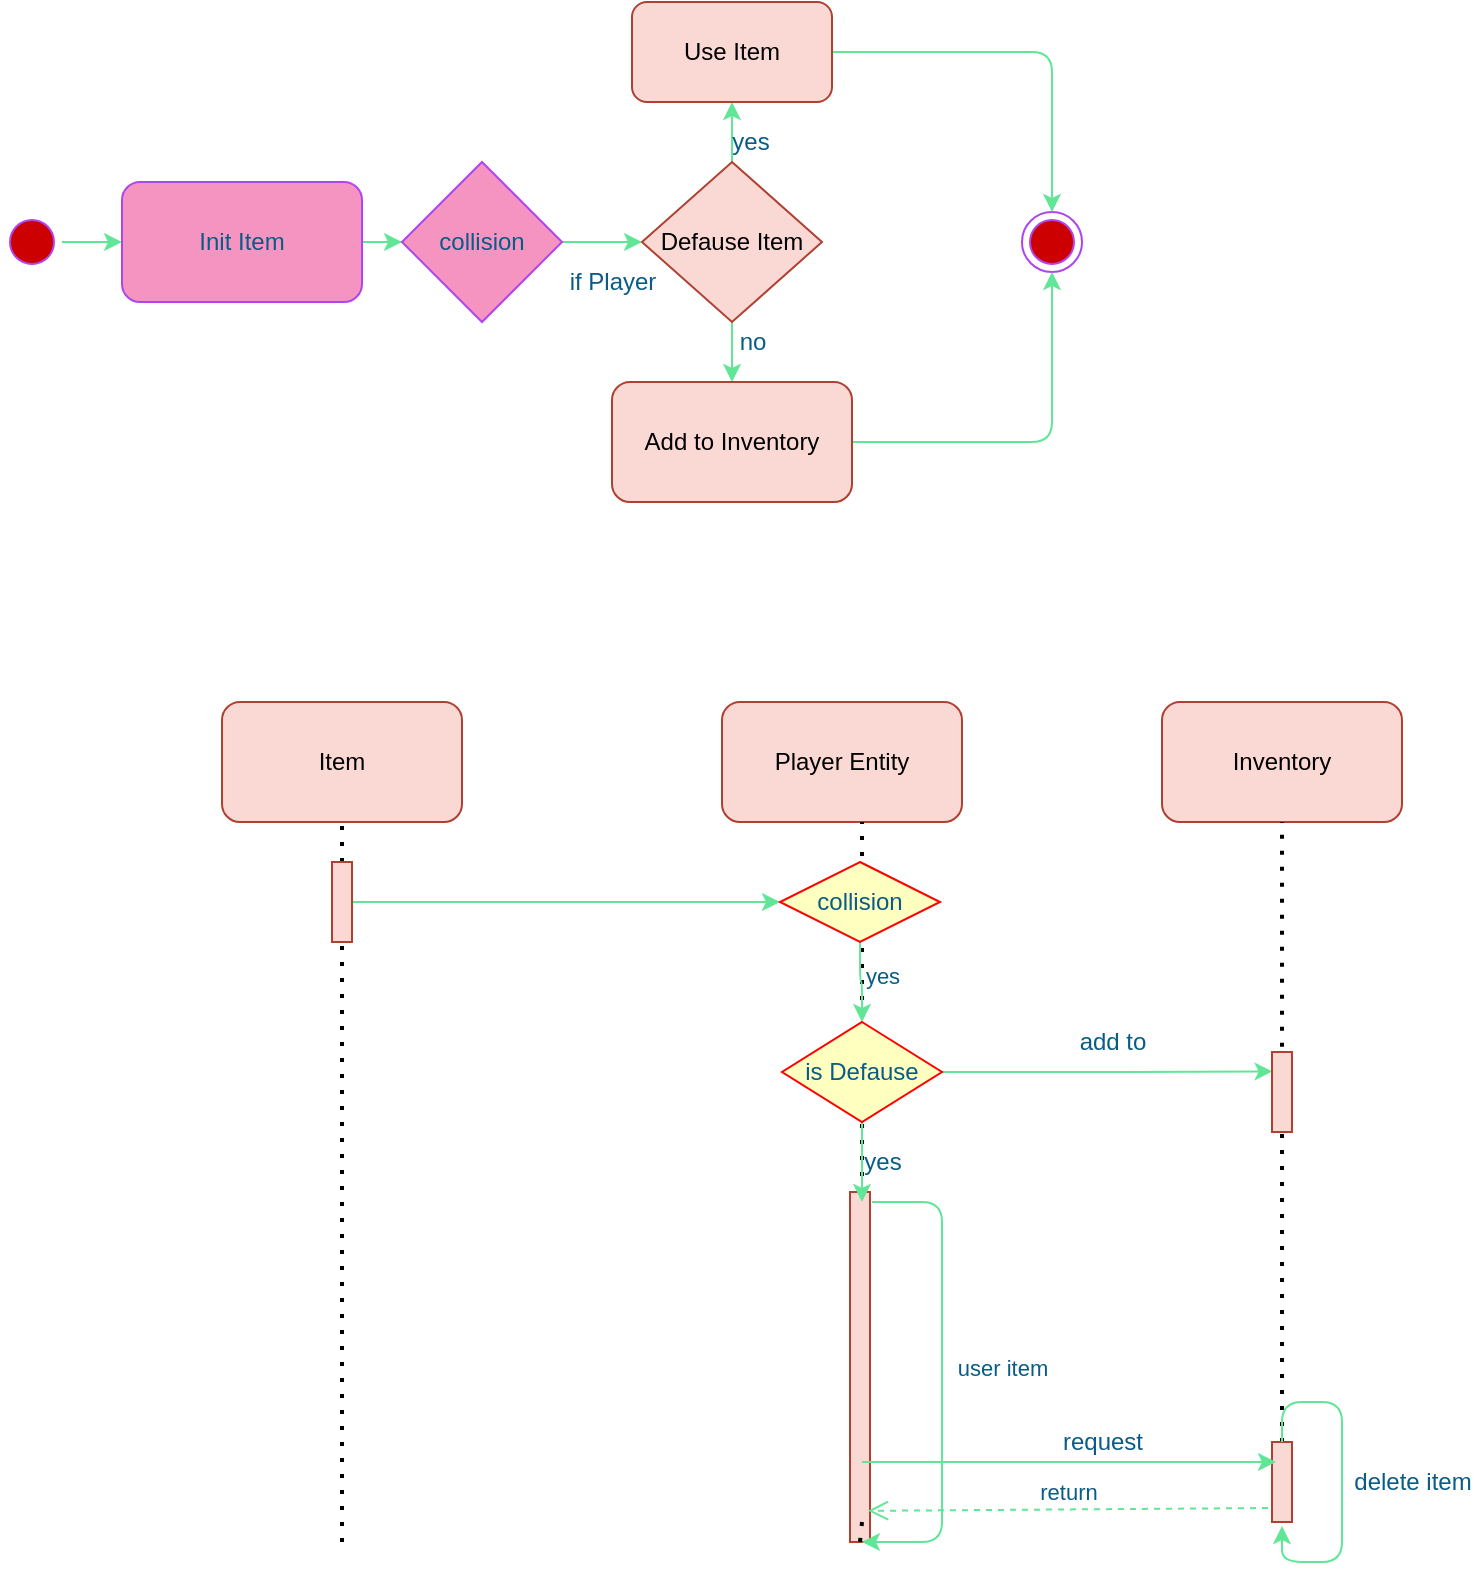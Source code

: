 <mxfile version="15.8.8" type="device"><diagram id="tLVaPFszf-zjxy-PTHWq" name="Page-1"><mxGraphModel dx="939" dy="1655" grid="1" gridSize="10" guides="1" tooltips="1" connect="1" arrows="1" fold="1" page="1" pageScale="1" pageWidth="827" pageHeight="1169" math="0" shadow="0"><root><mxCell id="0"/><mxCell id="1" parent="0"/><mxCell id="vrPNpA6Aoa4UBw4FASQv-43" style="edgeStyle=orthogonalEdgeStyle;curved=0;rounded=1;sketch=0;orthogonalLoop=1;jettySize=auto;html=1;entryX=0;entryY=0.5;entryDx=0;entryDy=0;fontColor=#095C86;strokeColor=#60E696;fillColor=#F694C1;" edge="1" parent="1" source="vrPNpA6Aoa4UBw4FASQv-1" target="vrPNpA6Aoa4UBw4FASQv-3"><mxGeometry relative="1" as="geometry"/></mxCell><mxCell id="vrPNpA6Aoa4UBw4FASQv-1" value="" style="ellipse;html=1;shape=startState;fillColor=#CC0000;strokeColor=#AF45ED;fontColor=#095C86;" vertex="1" parent="1"><mxGeometry x="30" y="95" width="30" height="30" as="geometry"/></mxCell><mxCell id="vrPNpA6Aoa4UBw4FASQv-5" style="edgeStyle=orthogonalEdgeStyle;rounded=0;orthogonalLoop=1;jettySize=auto;html=1;entryX=0;entryY=0.5;entryDx=0;entryDy=0;strokeColor=#60E696;fontColor=#095C86;" edge="1" parent="1" source="vrPNpA6Aoa4UBw4FASQv-3" target="vrPNpA6Aoa4UBw4FASQv-6"><mxGeometry relative="1" as="geometry"><mxPoint x="360" y="110" as="targetPoint"/></mxGeometry></mxCell><mxCell id="vrPNpA6Aoa4UBw4FASQv-3" value="Init Item" style="rounded=1;whiteSpace=wrap;html=1;fillColor=#F694C1;strokeColor=#AF45ED;fontColor=#095C86;" vertex="1" parent="1"><mxGeometry x="90" y="80" width="120" height="60" as="geometry"/></mxCell><mxCell id="vrPNpA6Aoa4UBw4FASQv-12" style="edgeStyle=orthogonalEdgeStyle;rounded=0;orthogonalLoop=1;jettySize=auto;html=1;entryX=0;entryY=0.5;entryDx=0;entryDy=0;strokeColor=#60E696;fontColor=#095C86;" edge="1" parent="1" source="vrPNpA6Aoa4UBw4FASQv-6" target="vrPNpA6Aoa4UBw4FASQv-35"><mxGeometry relative="1" as="geometry"><mxPoint x="374" y="220" as="targetPoint"/></mxGeometry></mxCell><mxCell id="vrPNpA6Aoa4UBw4FASQv-6" value="collision" style="rhombus;whiteSpace=wrap;html=1;fillColor=#F694C1;strokeColor=#AF45ED;fontColor=#095C86;" vertex="1" parent="1"><mxGeometry x="230" y="70" width="80" height="80" as="geometry"/></mxCell><mxCell id="vrPNpA6Aoa4UBw4FASQv-13" value="" style="ellipse;html=1;shape=endState;fillColor=#CC0000;strokeColor=#AF45ED;fontColor=#095C86;" vertex="1" parent="1"><mxGeometry x="540" y="95" width="30" height="30" as="geometry"/></mxCell><mxCell id="vrPNpA6Aoa4UBw4FASQv-14" value="if Player" style="text;html=1;align=center;verticalAlign=middle;resizable=0;points=[];autosize=1;strokeColor=none;fillColor=none;fontColor=#095C86;" vertex="1" parent="1"><mxGeometry x="305" y="120" width="60" height="20" as="geometry"/></mxCell><mxCell id="vrPNpA6Aoa4UBw4FASQv-17" value="Item" style="rounded=1;whiteSpace=wrap;html=1;sketch=0;strokeColor=#ae4132;fillColor=#fad9d5;" vertex="1" parent="1"><mxGeometry x="140" y="340" width="120" height="60" as="geometry"/></mxCell><mxCell id="vrPNpA6Aoa4UBw4FASQv-18" value="Player Entity" style="rounded=1;whiteSpace=wrap;html=1;sketch=0;strokeColor=#ae4132;fillColor=#fad9d5;" vertex="1" parent="1"><mxGeometry x="390" y="340" width="120" height="60" as="geometry"/></mxCell><mxCell id="vrPNpA6Aoa4UBw4FASQv-19" value="" style="endArrow=none;dashed=1;html=1;dashPattern=1 3;strokeWidth=2;rounded=1;sketch=0;fontColor=#095C86;fillColor=#F694C1;curved=0;entryX=0.5;entryY=1;entryDx=0;entryDy=0;startArrow=none;" edge="1" parent="1" source="vrPNpA6Aoa4UBw4FASQv-21" target="vrPNpA6Aoa4UBw4FASQv-17"><mxGeometry width="50" height="50" relative="1" as="geometry"><mxPoint x="200" y="760" as="sourcePoint"/><mxPoint x="210" y="420" as="targetPoint"/><Array as="points"/></mxGeometry></mxCell><mxCell id="vrPNpA6Aoa4UBw4FASQv-20" value="" style="endArrow=none;dashed=1;html=1;dashPattern=1 3;strokeWidth=2;rounded=1;sketch=0;fontColor=#095C86;fillColor=#F694C1;curved=0;entryX=0.5;entryY=1;entryDx=0;entryDy=0;startArrow=none;" edge="1" parent="1" source="vrPNpA6Aoa4UBw4FASQv-29"><mxGeometry width="50" height="50" relative="1" as="geometry"><mxPoint x="460" y="750" as="sourcePoint"/><mxPoint x="460" y="400" as="targetPoint"/></mxGeometry></mxCell><mxCell id="vrPNpA6Aoa4UBw4FASQv-28" style="edgeStyle=orthogonalEdgeStyle;curved=0;rounded=1;sketch=0;orthogonalLoop=1;jettySize=auto;html=1;fontColor=#095C86;strokeColor=#60E696;fillColor=#F694C1;" edge="1" parent="1" source="vrPNpA6Aoa4UBw4FASQv-21" target="vrPNpA6Aoa4UBw4FASQv-25"><mxGeometry relative="1" as="geometry"/></mxCell><mxCell id="vrPNpA6Aoa4UBw4FASQv-21" value="" style="html=1;points=[];perimeter=orthogonalPerimeter;rounded=0;sketch=0;strokeColor=#ae4132;fillColor=#fad9d5;" vertex="1" parent="1"><mxGeometry x="195" y="420" width="10" height="40" as="geometry"/></mxCell><mxCell id="vrPNpA6Aoa4UBw4FASQv-23" value="" style="endArrow=none;dashed=1;html=1;dashPattern=1 3;strokeWidth=2;rounded=1;sketch=0;fontColor=#095C86;fillColor=#F694C1;curved=0;entryX=0.5;entryY=1;entryDx=0;entryDy=0;" edge="1" parent="1" target="vrPNpA6Aoa4UBw4FASQv-21"><mxGeometry width="50" height="50" relative="1" as="geometry"><mxPoint x="200" y="760" as="sourcePoint"/><mxPoint x="200" y="400" as="targetPoint"/><Array as="points"><mxPoint x="200" y="730"/></Array></mxGeometry></mxCell><mxCell id="vrPNpA6Aoa4UBw4FASQv-60" style="edgeStyle=orthogonalEdgeStyle;curved=0;rounded=1;sketch=0;orthogonalLoop=1;jettySize=auto;html=1;entryX=0.5;entryY=0;entryDx=0;entryDy=0;fontColor=#095C86;strokeColor=#60E696;fillColor=#F694C1;" edge="1" parent="1" source="vrPNpA6Aoa4UBw4FASQv-25" target="vrPNpA6Aoa4UBw4FASQv-53"><mxGeometry relative="1" as="geometry"/></mxCell><mxCell id="vrPNpA6Aoa4UBw4FASQv-61" value="yes" style="edgeLabel;html=1;align=center;verticalAlign=middle;resizable=0;points=[];fontColor=#095C86;" vertex="1" connectable="0" parent="vrPNpA6Aoa4UBw4FASQv-60"><mxGeometry x="-0.19" y="1" relative="1" as="geometry"><mxPoint x="10" as="offset"/></mxGeometry></mxCell><mxCell id="vrPNpA6Aoa4UBw4FASQv-25" value="collision" style="rhombus;whiteSpace=wrap;html=1;fillColor=#ffffc0;strokeColor=#ff0000;rounded=0;sketch=0;fontColor=#095C86;" vertex="1" parent="1"><mxGeometry x="419" y="420" width="80" height="40" as="geometry"/></mxCell><mxCell id="vrPNpA6Aoa4UBw4FASQv-29" value="" style="html=1;points=[];perimeter=orthogonalPerimeter;rounded=0;sketch=0;strokeColor=#ae4132;fillColor=#fad9d5;" vertex="1" parent="1"><mxGeometry x="454" y="585" width="10" height="175" as="geometry"/></mxCell><mxCell id="vrPNpA6Aoa4UBw4FASQv-30" value="" style="endArrow=none;dashed=1;html=1;dashPattern=1 3;strokeWidth=2;rounded=1;sketch=0;fontColor=#095C86;fillColor=#F694C1;curved=0;entryX=0.5;entryY=1;entryDx=0;entryDy=0;" edge="1" parent="1" target="vrPNpA6Aoa4UBw4FASQv-29"><mxGeometry width="50" height="50" relative="1" as="geometry"><mxPoint x="460" y="750" as="sourcePoint"/><mxPoint x="460" y="400" as="targetPoint"/></mxGeometry></mxCell><mxCell id="vrPNpA6Aoa4UBw4FASQv-33" style="edgeStyle=orthogonalEdgeStyle;curved=0;rounded=1;sketch=0;orthogonalLoop=1;jettySize=auto;html=1;fontColor=#095C86;strokeColor=#60E696;fillColor=#F694C1;startArrow=none;" edge="1" parent="1"><mxGeometry relative="1" as="geometry"><mxPoint x="465" y="590" as="sourcePoint"/><mxPoint x="460" y="760" as="targetPoint"/><Array as="points"><mxPoint x="500" y="590"/><mxPoint x="500" y="760"/></Array></mxGeometry></mxCell><mxCell id="vrPNpA6Aoa4UBw4FASQv-34" value="user item" style="edgeLabel;html=1;align=center;verticalAlign=middle;resizable=0;points=[];fontColor=#095C86;" vertex="1" connectable="0" parent="vrPNpA6Aoa4UBw4FASQv-33"><mxGeometry x="0.45" y="4" relative="1" as="geometry"><mxPoint x="26" y="-60" as="offset"/></mxGeometry></mxCell><mxCell id="vrPNpA6Aoa4UBw4FASQv-44" style="edgeStyle=orthogonalEdgeStyle;curved=0;rounded=1;sketch=0;orthogonalLoop=1;jettySize=auto;html=1;fontColor=#095C86;strokeColor=#60E696;fillColor=#F694C1;" edge="1" parent="1" source="vrPNpA6Aoa4UBw4FASQv-35" target="vrPNpA6Aoa4UBw4FASQv-39"><mxGeometry relative="1" as="geometry"/></mxCell><mxCell id="vrPNpA6Aoa4UBw4FASQv-45" style="edgeStyle=orthogonalEdgeStyle;curved=0;rounded=1;sketch=0;orthogonalLoop=1;jettySize=auto;html=1;entryX=0.5;entryY=1;entryDx=0;entryDy=0;fontColor=#095C86;strokeColor=#60E696;fillColor=#F694C1;" edge="1" parent="1" source="vrPNpA6Aoa4UBw4FASQv-35" target="vrPNpA6Aoa4UBw4FASQv-37"><mxGeometry relative="1" as="geometry"/></mxCell><mxCell id="vrPNpA6Aoa4UBw4FASQv-35" value="Defause Item" style="rhombus;whiteSpace=wrap;html=1;rounded=0;sketch=0;strokeColor=#ae4132;fillColor=#fad9d5;" vertex="1" parent="1"><mxGeometry x="350" y="70" width="90" height="80" as="geometry"/></mxCell><mxCell id="vrPNpA6Aoa4UBw4FASQv-46" style="edgeStyle=orthogonalEdgeStyle;curved=0;rounded=1;sketch=0;orthogonalLoop=1;jettySize=auto;html=1;fontColor=#095C86;strokeColor=#60E696;fillColor=#F694C1;" edge="1" parent="1" source="vrPNpA6Aoa4UBw4FASQv-37" target="vrPNpA6Aoa4UBw4FASQv-13"><mxGeometry relative="1" as="geometry"><mxPoint x="520" y="15" as="targetPoint"/></mxGeometry></mxCell><mxCell id="vrPNpA6Aoa4UBw4FASQv-37" value="Use Item" style="rounded=1;whiteSpace=wrap;html=1;sketch=0;strokeColor=#ae4132;fillColor=#fad9d5;" vertex="1" parent="1"><mxGeometry x="345" y="-10" width="100" height="50" as="geometry"/></mxCell><mxCell id="vrPNpA6Aoa4UBw4FASQv-52" style="edgeStyle=orthogonalEdgeStyle;curved=0;rounded=1;sketch=0;orthogonalLoop=1;jettySize=auto;html=1;fontColor=#095C86;strokeColor=#60E696;fillColor=#F694C1;" edge="1" parent="1" source="vrPNpA6Aoa4UBw4FASQv-39" target="vrPNpA6Aoa4UBw4FASQv-13"><mxGeometry relative="1" as="geometry"/></mxCell><mxCell id="vrPNpA6Aoa4UBw4FASQv-39" value="Add to Inventory" style="rounded=1;whiteSpace=wrap;html=1;sketch=0;strokeColor=#ae4132;fillColor=#fad9d5;" vertex="1" parent="1"><mxGeometry x="335" y="180" width="120" height="60" as="geometry"/></mxCell><mxCell id="vrPNpA6Aoa4UBw4FASQv-47" value="yes" style="text;html=1;align=center;verticalAlign=middle;resizable=0;points=[];autosize=1;strokeColor=none;fillColor=none;fontColor=#095C86;" vertex="1" parent="1"><mxGeometry x="389" y="50" width="30" height="20" as="geometry"/></mxCell><mxCell id="vrPNpA6Aoa4UBw4FASQv-48" value="no" style="text;html=1;align=center;verticalAlign=middle;resizable=0;points=[];autosize=1;strokeColor=none;fillColor=none;fontColor=#095C86;" vertex="1" parent="1"><mxGeometry x="390" y="150" width="30" height="20" as="geometry"/></mxCell><mxCell id="vrPNpA6Aoa4UBw4FASQv-63" style="edgeStyle=orthogonalEdgeStyle;curved=0;rounded=1;sketch=0;orthogonalLoop=1;jettySize=auto;html=1;fontColor=#095C86;strokeColor=#60E696;fillColor=#F694C1;" edge="1" parent="1" source="vrPNpA6Aoa4UBw4FASQv-53"><mxGeometry relative="1" as="geometry"><mxPoint x="460" y="590" as="targetPoint"/></mxGeometry></mxCell><mxCell id="vrPNpA6Aoa4UBw4FASQv-65" style="edgeStyle=orthogonalEdgeStyle;curved=0;rounded=1;sketch=0;orthogonalLoop=1;jettySize=auto;html=1;fontColor=#095C86;strokeColor=#60E696;fillColor=#F694C1;entryX=0.029;entryY=0.243;entryDx=0;entryDy=0;entryPerimeter=0;" edge="1" parent="1" source="vrPNpA6Aoa4UBw4FASQv-53" target="vrPNpA6Aoa4UBw4FASQv-67"><mxGeometry relative="1" as="geometry"><mxPoint x="660" y="525" as="targetPoint"/></mxGeometry></mxCell><mxCell id="vrPNpA6Aoa4UBw4FASQv-53" value="is Defause" style="rhombus;whiteSpace=wrap;html=1;fillColor=#ffffc0;strokeColor=#ff0000;rounded=0;sketch=0;fontColor=#095C86;" vertex="1" parent="1"><mxGeometry x="420" y="500" width="80" height="50" as="geometry"/></mxCell><mxCell id="vrPNpA6Aoa4UBw4FASQv-62" value="Inventory" style="rounded=1;whiteSpace=wrap;html=1;sketch=0;strokeColor=#ae4132;fillColor=#fad9d5;" vertex="1" parent="1"><mxGeometry x="610" y="340" width="120" height="60" as="geometry"/></mxCell><mxCell id="vrPNpA6Aoa4UBw4FASQv-64" value="yes" style="text;html=1;align=center;verticalAlign=middle;resizable=0;points=[];autosize=1;strokeColor=none;fillColor=none;fontColor=#095C86;" vertex="1" parent="1"><mxGeometry x="455" y="560" width="30" height="20" as="geometry"/></mxCell><mxCell id="vrPNpA6Aoa4UBw4FASQv-66" value="" style="endArrow=none;dashed=1;html=1;dashPattern=1 3;strokeWidth=2;rounded=1;sketch=0;fontColor=#095C86;fillColor=#F694C1;curved=0;startArrow=none;" edge="1" parent="1" source="vrPNpA6Aoa4UBw4FASQv-67"><mxGeometry width="50" height="50" relative="1" as="geometry"><mxPoint x="670" y="740" as="sourcePoint"/><mxPoint x="670" y="400" as="targetPoint"/><Array as="points"><mxPoint x="670" y="530"/></Array></mxGeometry></mxCell><mxCell id="vrPNpA6Aoa4UBw4FASQv-67" value="" style="html=1;points=[];perimeter=orthogonalPerimeter;rounded=0;sketch=0;strokeColor=#ae4132;fillColor=#fad9d5;" vertex="1" parent="1"><mxGeometry x="665" y="515" width="10" height="40" as="geometry"/></mxCell><mxCell id="vrPNpA6Aoa4UBw4FASQv-68" value="" style="endArrow=none;dashed=1;html=1;dashPattern=1 3;strokeWidth=2;rounded=1;sketch=0;fontColor=#095C86;fillColor=#F694C1;curved=0;entryX=0.5;entryY=1;entryDx=0;entryDy=0;startArrow=none;" edge="1" parent="1" source="vrPNpA6Aoa4UBw4FASQv-70" target="vrPNpA6Aoa4UBw4FASQv-67"><mxGeometry width="50" height="50" relative="1" as="geometry"><mxPoint x="670" y="690" as="sourcePoint"/><mxPoint x="669.5" y="340" as="targetPoint"/><Array as="points"/></mxGeometry></mxCell><mxCell id="vrPNpA6Aoa4UBw4FASQv-69" value="add to" style="text;html=1;align=center;verticalAlign=middle;resizable=0;points=[];autosize=1;strokeColor=none;fillColor=none;fontColor=#095C86;" vertex="1" parent="1"><mxGeometry x="560" y="500" width="50" height="20" as="geometry"/></mxCell><mxCell id="vrPNpA6Aoa4UBw4FASQv-70" value="" style="html=1;points=[];perimeter=orthogonalPerimeter;rounded=0;sketch=0;strokeColor=#ae4132;fillColor=#fad9d5;" vertex="1" parent="1"><mxGeometry x="665" y="710" width="10" height="40" as="geometry"/></mxCell><mxCell id="vrPNpA6Aoa4UBw4FASQv-72" value="" style="endArrow=classic;html=1;rounded=1;sketch=0;fontColor=#095C86;strokeColor=#60E696;fillColor=#F694C1;curved=0;entryX=0.2;entryY=0.25;entryDx=0;entryDy=0;entryPerimeter=0;" edge="1" parent="1" target="vrPNpA6Aoa4UBw4FASQv-70"><mxGeometry width="50" height="50" relative="1" as="geometry"><mxPoint x="460" y="720" as="sourcePoint"/><mxPoint x="660" y="720" as="targetPoint"/></mxGeometry></mxCell><mxCell id="vrPNpA6Aoa4UBw4FASQv-73" value="request" style="text;html=1;align=center;verticalAlign=middle;resizable=0;points=[];autosize=1;strokeColor=none;fillColor=none;fontColor=#095C86;" vertex="1" parent="1"><mxGeometry x="550" y="700" width="60" height="20" as="geometry"/></mxCell><mxCell id="vrPNpA6Aoa4UBw4FASQv-75" value="return" style="html=1;verticalAlign=bottom;endArrow=open;dashed=1;endSize=8;rounded=1;sketch=0;fontColor=#095C86;strokeColor=#60E696;fillColor=#F694C1;curved=0;exitX=-0.2;exitY=0.825;exitDx=0;exitDy=0;exitPerimeter=0;entryX=0.9;entryY=0.911;entryDx=0;entryDy=0;entryPerimeter=0;" edge="1" parent="1" source="vrPNpA6Aoa4UBw4FASQv-70" target="vrPNpA6Aoa4UBw4FASQv-29"><mxGeometry relative="1" as="geometry"><mxPoint x="560" y="750" as="sourcePoint"/><mxPoint x="470" y="743" as="targetPoint"/></mxGeometry></mxCell><mxCell id="vrPNpA6Aoa4UBw4FASQv-76" style="edgeStyle=orthogonalEdgeStyle;curved=0;rounded=1;sketch=0;orthogonalLoop=1;jettySize=auto;html=1;entryX=0.5;entryY=1.05;entryDx=0;entryDy=0;entryPerimeter=0;fontColor=#095C86;strokeColor=#60E696;fillColor=#F694C1;" edge="1" parent="1" source="vrPNpA6Aoa4UBw4FASQv-70" target="vrPNpA6Aoa4UBw4FASQv-70"><mxGeometry relative="1" as="geometry"><Array as="points"><mxPoint x="670" y="690"/><mxPoint x="700" y="690"/><mxPoint x="700" y="770"/><mxPoint x="670" y="770"/></Array></mxGeometry></mxCell><mxCell id="vrPNpA6Aoa4UBw4FASQv-77" value="delete item" style="text;html=1;align=center;verticalAlign=middle;resizable=0;points=[];autosize=1;strokeColor=none;fillColor=none;fontColor=#095C86;" vertex="1" parent="1"><mxGeometry x="700" y="720" width="70" height="20" as="geometry"/></mxCell></root></mxGraphModel></diagram></mxfile>